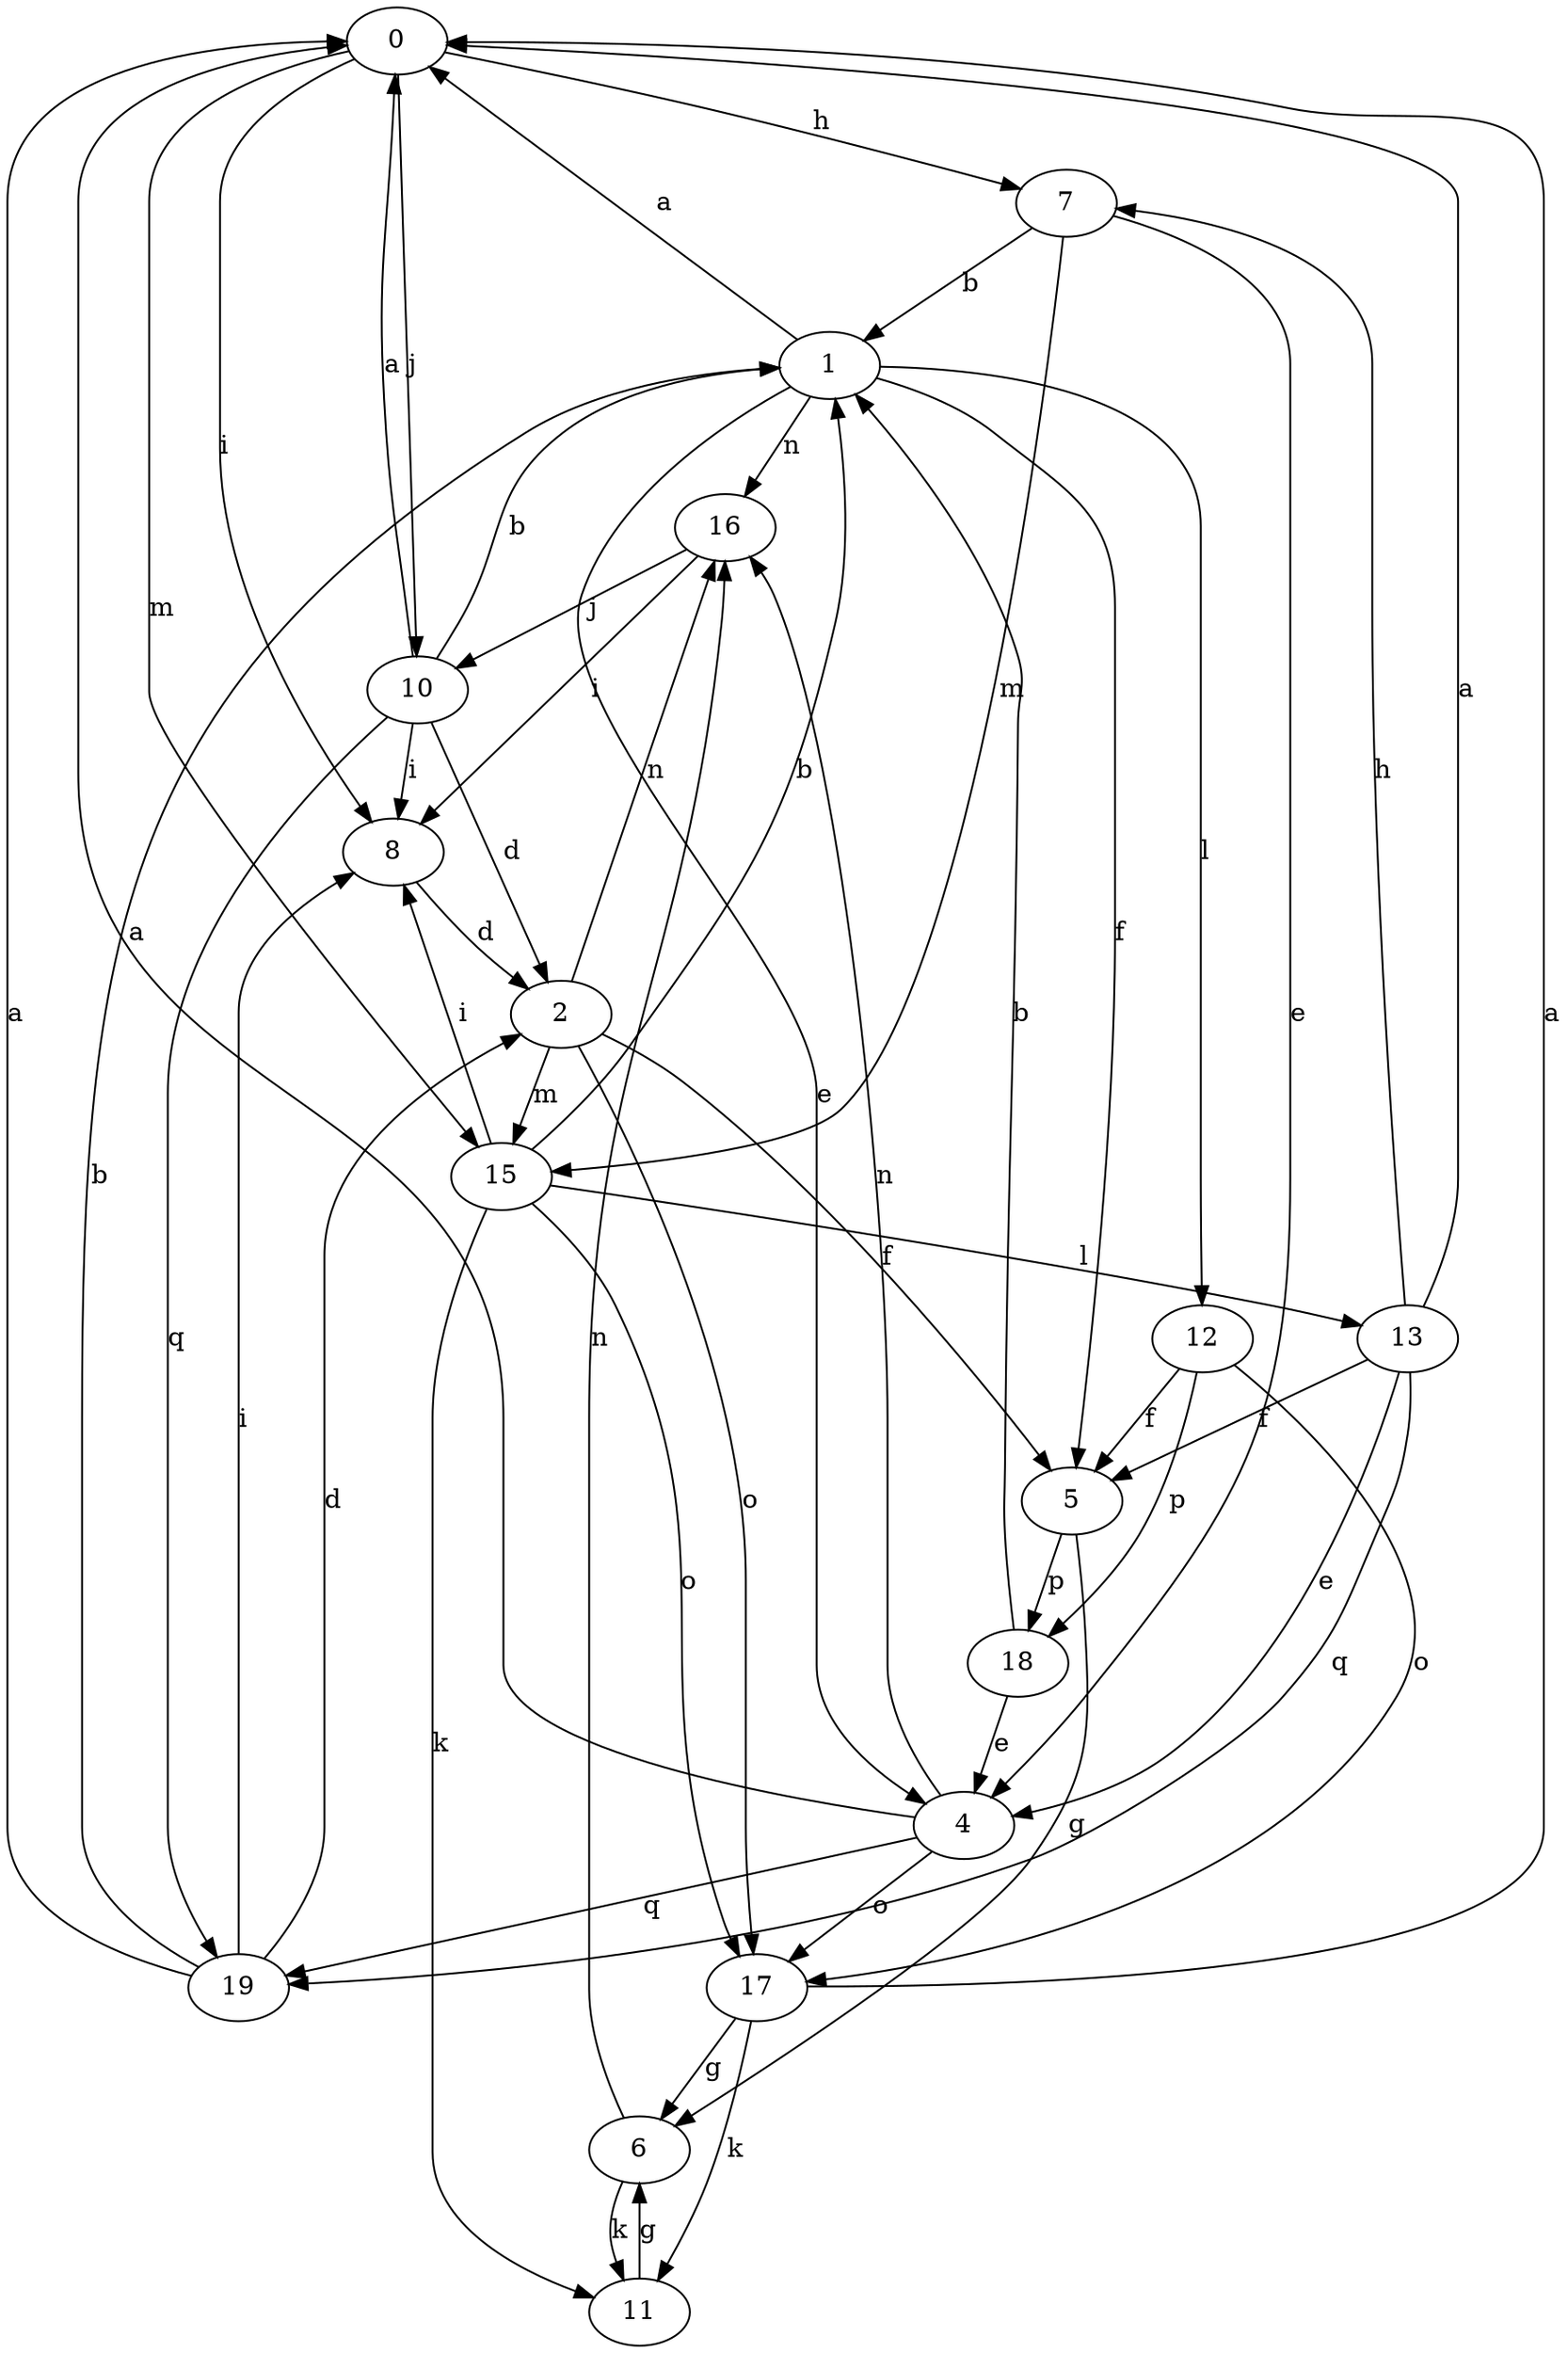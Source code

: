 strict digraph  {
0;
1;
2;
4;
5;
6;
7;
8;
10;
11;
12;
13;
15;
16;
17;
18;
19;
0 -> 7  [label=h];
0 -> 8  [label=i];
0 -> 10  [label=j];
0 -> 15  [label=m];
1 -> 0  [label=a];
1 -> 4  [label=e];
1 -> 5  [label=f];
1 -> 12  [label=l];
1 -> 16  [label=n];
2 -> 5  [label=f];
2 -> 15  [label=m];
2 -> 16  [label=n];
2 -> 17  [label=o];
4 -> 0  [label=a];
4 -> 16  [label=n];
4 -> 17  [label=o];
4 -> 19  [label=q];
5 -> 6  [label=g];
5 -> 18  [label=p];
6 -> 11  [label=k];
6 -> 16  [label=n];
7 -> 1  [label=b];
7 -> 4  [label=e];
7 -> 15  [label=m];
8 -> 2  [label=d];
10 -> 0  [label=a];
10 -> 1  [label=b];
10 -> 2  [label=d];
10 -> 8  [label=i];
10 -> 19  [label=q];
11 -> 6  [label=g];
12 -> 5  [label=f];
12 -> 17  [label=o];
12 -> 18  [label=p];
13 -> 0  [label=a];
13 -> 4  [label=e];
13 -> 5  [label=f];
13 -> 7  [label=h];
13 -> 19  [label=q];
15 -> 1  [label=b];
15 -> 8  [label=i];
15 -> 11  [label=k];
15 -> 13  [label=l];
15 -> 17  [label=o];
16 -> 8  [label=i];
16 -> 10  [label=j];
17 -> 0  [label=a];
17 -> 6  [label=g];
17 -> 11  [label=k];
18 -> 1  [label=b];
18 -> 4  [label=e];
19 -> 0  [label=a];
19 -> 1  [label=b];
19 -> 2  [label=d];
19 -> 8  [label=i];
}
